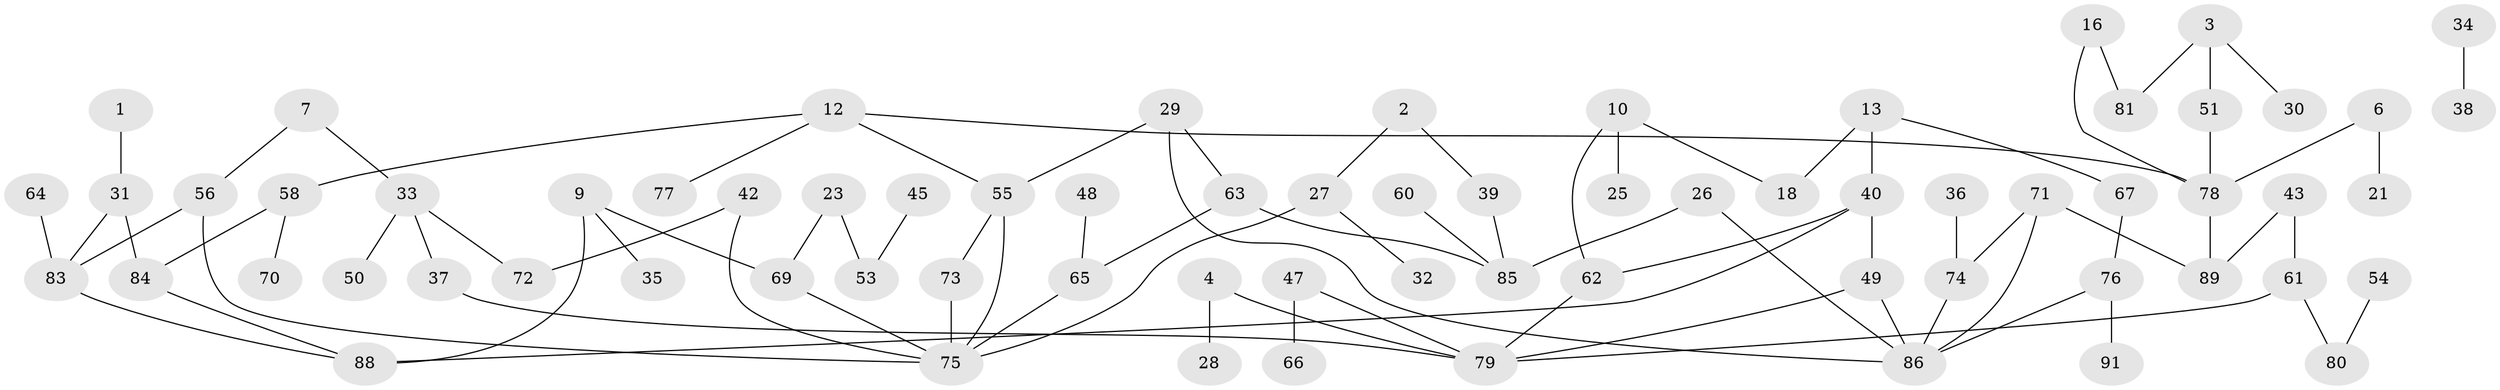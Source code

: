 // original degree distribution, {2: 0.23809523809523808, 1: 0.30612244897959184, 3: 0.19727891156462585, 4: 0.08163265306122448, 5: 0.04081632653061224, 0: 0.1292517006802721, 6: 0.006802721088435374}
// Generated by graph-tools (version 1.1) at 2025/35/03/04/25 23:35:50]
// undirected, 71 vertices, 86 edges
graph export_dot {
  node [color=gray90,style=filled];
  1;
  2;
  3;
  4;
  6;
  7;
  9;
  10;
  12;
  13;
  16;
  18;
  21;
  23;
  25;
  26;
  27;
  28;
  29;
  30;
  31;
  32;
  33;
  34;
  35;
  36;
  37;
  38;
  39;
  40;
  42;
  43;
  45;
  47;
  48;
  49;
  50;
  51;
  53;
  54;
  55;
  56;
  58;
  60;
  61;
  62;
  63;
  64;
  65;
  66;
  67;
  69;
  70;
  71;
  72;
  73;
  74;
  75;
  76;
  77;
  78;
  79;
  80;
  81;
  83;
  84;
  85;
  86;
  88;
  89;
  91;
  1 -- 31 [weight=1.0];
  2 -- 27 [weight=1.0];
  2 -- 39 [weight=1.0];
  3 -- 30 [weight=1.0];
  3 -- 51 [weight=1.0];
  3 -- 81 [weight=1.0];
  4 -- 28 [weight=1.0];
  4 -- 79 [weight=1.0];
  6 -- 21 [weight=1.0];
  6 -- 78 [weight=1.0];
  7 -- 33 [weight=1.0];
  7 -- 56 [weight=1.0];
  9 -- 35 [weight=1.0];
  9 -- 69 [weight=1.0];
  9 -- 88 [weight=1.0];
  10 -- 18 [weight=1.0];
  10 -- 25 [weight=1.0];
  10 -- 62 [weight=1.0];
  12 -- 55 [weight=1.0];
  12 -- 58 [weight=1.0];
  12 -- 77 [weight=1.0];
  12 -- 78 [weight=1.0];
  13 -- 18 [weight=1.0];
  13 -- 40 [weight=1.0];
  13 -- 67 [weight=1.0];
  16 -- 78 [weight=1.0];
  16 -- 81 [weight=1.0];
  23 -- 53 [weight=1.0];
  23 -- 69 [weight=1.0];
  26 -- 85 [weight=1.0];
  26 -- 86 [weight=1.0];
  27 -- 32 [weight=1.0];
  27 -- 75 [weight=1.0];
  29 -- 55 [weight=1.0];
  29 -- 63 [weight=1.0];
  29 -- 86 [weight=1.0];
  31 -- 83 [weight=1.0];
  31 -- 84 [weight=1.0];
  33 -- 37 [weight=1.0];
  33 -- 50 [weight=1.0];
  33 -- 72 [weight=1.0];
  34 -- 38 [weight=1.0];
  36 -- 74 [weight=1.0];
  37 -- 79 [weight=1.0];
  39 -- 85 [weight=1.0];
  40 -- 49 [weight=1.0];
  40 -- 62 [weight=1.0];
  40 -- 88 [weight=1.0];
  42 -- 72 [weight=1.0];
  42 -- 75 [weight=1.0];
  43 -- 61 [weight=1.0];
  43 -- 89 [weight=1.0];
  45 -- 53 [weight=1.0];
  47 -- 66 [weight=1.0];
  47 -- 79 [weight=1.0];
  48 -- 65 [weight=1.0];
  49 -- 79 [weight=1.0];
  49 -- 86 [weight=1.0];
  51 -- 78 [weight=1.0];
  54 -- 80 [weight=1.0];
  55 -- 73 [weight=1.0];
  55 -- 75 [weight=1.0];
  56 -- 75 [weight=1.0];
  56 -- 83 [weight=1.0];
  58 -- 70 [weight=1.0];
  58 -- 84 [weight=1.0];
  60 -- 85 [weight=1.0];
  61 -- 79 [weight=1.0];
  61 -- 80 [weight=1.0];
  62 -- 79 [weight=1.0];
  63 -- 65 [weight=1.0];
  63 -- 85 [weight=2.0];
  64 -- 83 [weight=1.0];
  65 -- 75 [weight=1.0];
  67 -- 76 [weight=1.0];
  69 -- 75 [weight=1.0];
  71 -- 74 [weight=1.0];
  71 -- 86 [weight=1.0];
  71 -- 89 [weight=1.0];
  73 -- 75 [weight=1.0];
  74 -- 86 [weight=1.0];
  76 -- 86 [weight=1.0];
  76 -- 91 [weight=1.0];
  78 -- 89 [weight=1.0];
  83 -- 88 [weight=1.0];
  84 -- 88 [weight=1.0];
}

